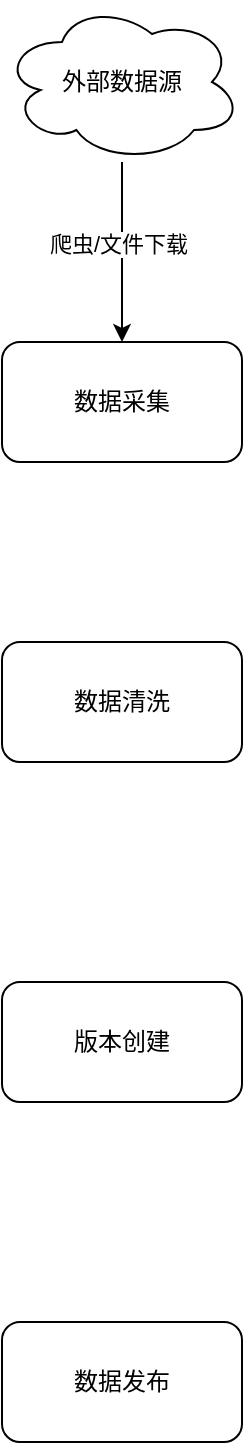<mxfile version="23.0.2" type="github">
  <diagram name="Page-1" id="Ri2uYWYrFrsr7uGm-NML">
    <mxGraphModel dx="2074" dy="2246" grid="1" gridSize="10" guides="1" tooltips="1" connect="1" arrows="1" fold="1" page="1" pageScale="1" pageWidth="850" pageHeight="1100" math="0" shadow="0">
      <root>
        <mxCell id="0" />
        <mxCell id="1" parent="0" />
        <mxCell id="tZFEMtretcMnwATeE7CU-1" value="数据采集" style="rounded=1;whiteSpace=wrap;html=1;" vertex="1" parent="1">
          <mxGeometry x="310" y="100" width="120" height="60" as="geometry" />
        </mxCell>
        <mxCell id="tZFEMtretcMnwATeE7CU-2" value="数据清洗" style="rounded=1;whiteSpace=wrap;html=1;" vertex="1" parent="1">
          <mxGeometry x="310" y="250" width="120" height="60" as="geometry" />
        </mxCell>
        <mxCell id="tZFEMtretcMnwATeE7CU-3" value="版本创建" style="rounded=1;whiteSpace=wrap;html=1;" vertex="1" parent="1">
          <mxGeometry x="310" y="420" width="120" height="60" as="geometry" />
        </mxCell>
        <mxCell id="tZFEMtretcMnwATeE7CU-4" value="数据发布" style="rounded=1;whiteSpace=wrap;html=1;" vertex="1" parent="1">
          <mxGeometry x="310" y="590" width="120" height="60" as="geometry" />
        </mxCell>
        <mxCell id="tZFEMtretcMnwATeE7CU-6" style="edgeStyle=orthogonalEdgeStyle;rounded=0;orthogonalLoop=1;jettySize=auto;html=1;entryX=0.5;entryY=0;entryDx=0;entryDy=0;" edge="1" parent="1" source="tZFEMtretcMnwATeE7CU-5" target="tZFEMtretcMnwATeE7CU-1">
          <mxGeometry relative="1" as="geometry" />
        </mxCell>
        <mxCell id="tZFEMtretcMnwATeE7CU-7" value="爬虫/文件下载" style="edgeLabel;html=1;align=center;verticalAlign=middle;resizable=0;points=[];" vertex="1" connectable="0" parent="tZFEMtretcMnwATeE7CU-6">
          <mxGeometry x="-0.089" y="-2" relative="1" as="geometry">
            <mxPoint as="offset" />
          </mxGeometry>
        </mxCell>
        <mxCell id="tZFEMtretcMnwATeE7CU-5" value="外部数据源" style="ellipse;shape=cloud;whiteSpace=wrap;html=1;" vertex="1" parent="1">
          <mxGeometry x="310" y="-70" width="120" height="80" as="geometry" />
        </mxCell>
      </root>
    </mxGraphModel>
  </diagram>
</mxfile>

